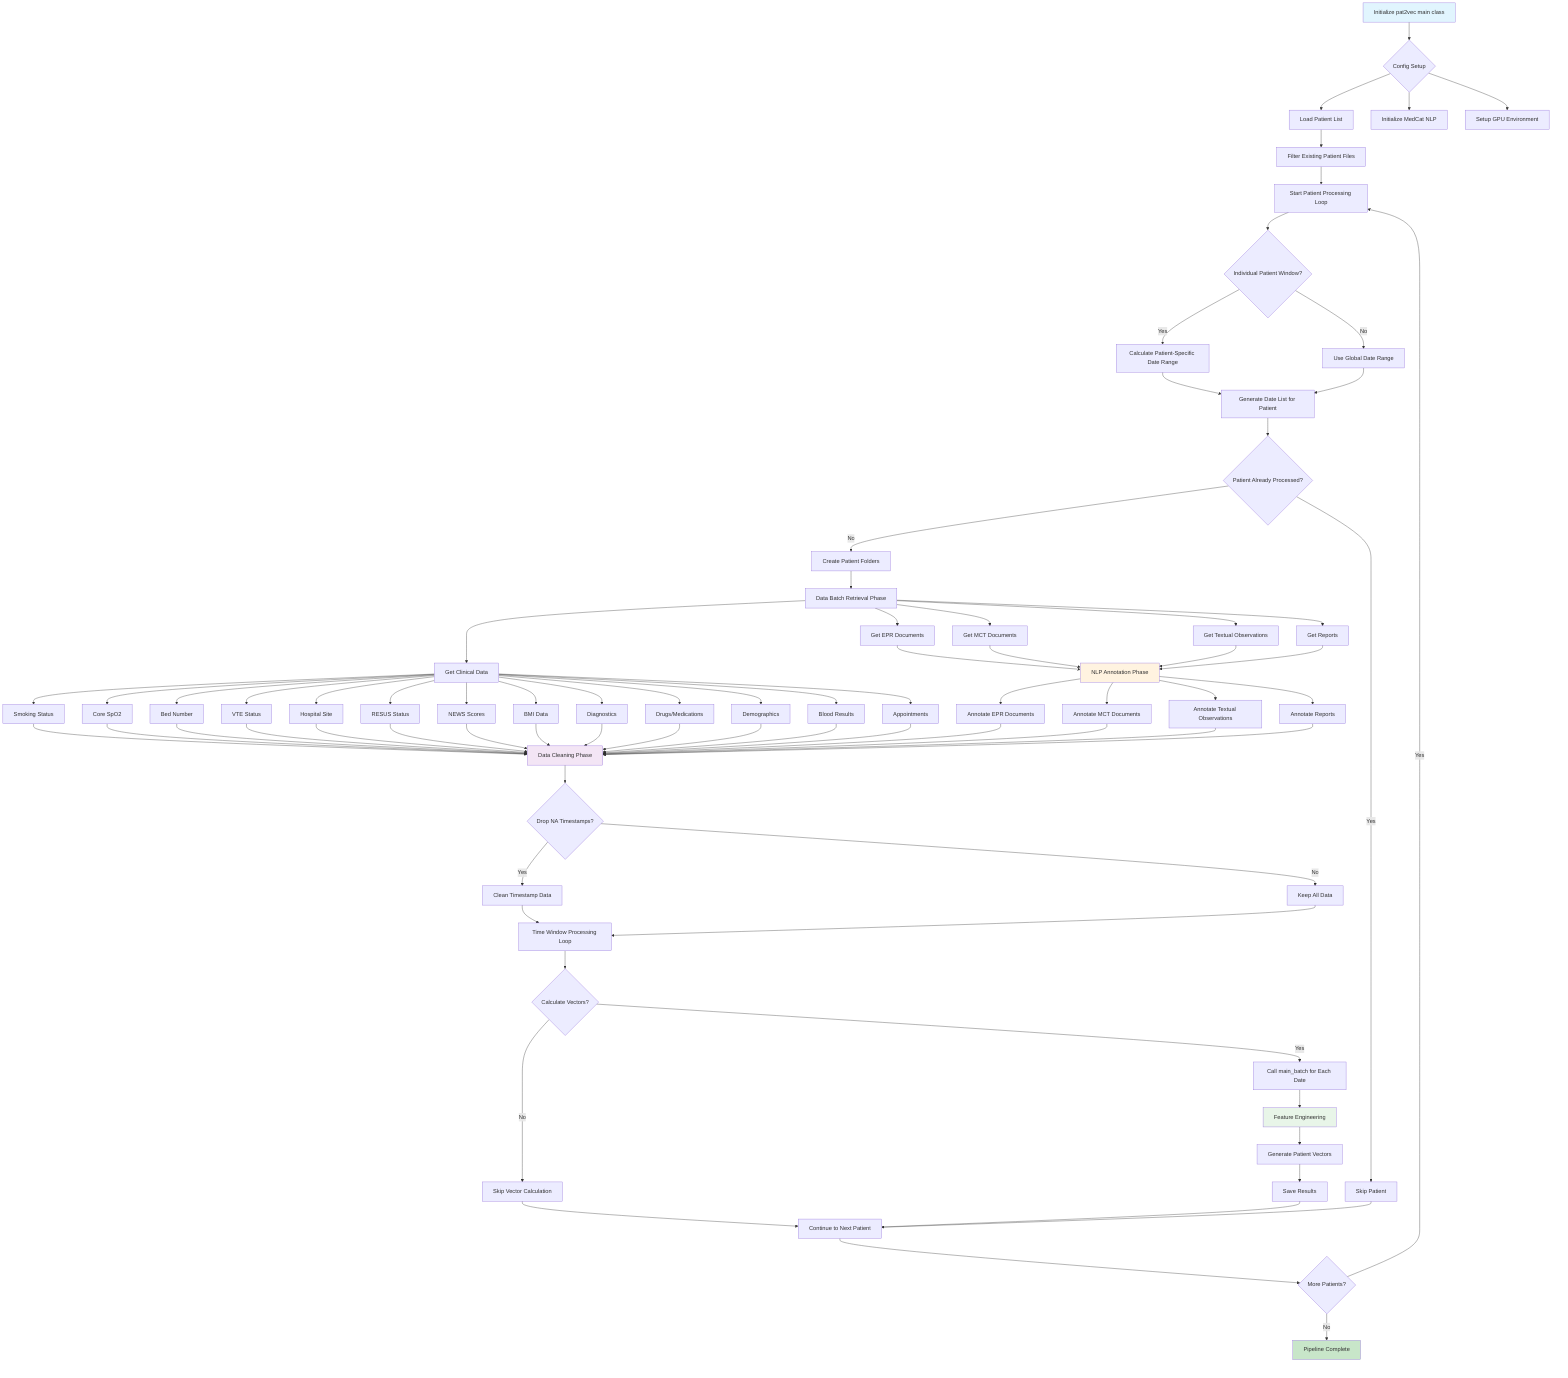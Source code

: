 flowchart TD
    A[Initialize pat2vec main class] --> B{Config Setup}
    B --> C[Load Patient List]
    B --> D[Initialize MedCat NLP]
    B --> E[Setup GPU Environment]
    
    C --> F[Filter Existing Patient Files]
    F --> G[Start Patient Processing Loop]
    
    G --> H{Individual Patient Window?}
    H -->|Yes| I[Calculate Patient-Specific Date Range]
    H -->|No| J[Use Global Date Range]
    
    I --> K[Generate Date List for Patient]
    J --> K
    
    K --> L{Patient Already Processed?}
    L -->|Yes| M[Skip Patient]
    L -->|No| N[Create Patient Folders]
    
    N --> O[Data Batch Retrieval Phase]
    
    O --> P[Get EPR Documents]
    O --> Q[Get MCT Documents]
    O --> R[Get Textual Observations]
    O --> S[Get Reports]
    O --> T[Get Clinical Data]
    
    T --> U[Smoking Status]
    T --> V[Core SpO2]
    T --> W[Bed Number]
    T --> X[VTE Status]
    T --> Y[Hospital Site]
    T --> Z[RESUS Status]
    T --> AA[NEWS Scores]
    T --> BB[BMI Data]
    T --> CC[Diagnostics]
    T --> DD[Drugs/Medications]
    T --> EE[Demographics]
    T --> FF[Blood Results]
    T --> GG[Appointments]
    
    P --> HH[NLP Annotation Phase]
    Q --> HH
    R --> HH
    S --> HH
    
    HH --> II[Annotate EPR Documents]
    HH --> JJ[Annotate MCT Documents]
    HH --> KK[Annotate Textual Observations]
    HH --> LL[Annotate Reports]
    
    U --> MM[Data Cleaning Phase]
    V --> MM
    W --> MM
    X --> MM
    Y --> MM
    Z --> MM
    AA --> MM
    BB --> MM
    CC --> MM
    DD --> MM
    EE --> MM
    FF --> MM
    GG --> MM
    II --> MM
    JJ --> MM
    KK --> MM
    LL --> MM
    
    MM --> NN{Drop NA Timestamps?}
    NN -->|Yes| OO[Clean Timestamp Data]
    NN -->|No| PP[Keep All Data]
    
    OO --> QQ[Time Window Processing Loop]
    PP --> QQ
    
    QQ --> RR{Calculate Vectors?}
    RR -->|Yes| SS[Call main_batch for Each Date]
    RR -->|No| TT[Skip Vector Calculation]
    
    SS --> UU[Feature Engineering]
    UU --> VV[Generate Patient Vectors]
    VV --> WW[Save Results]
    
    TT --> XX[Continue to Next Patient]
    WW --> XX
    M --> XX
    
    XX --> YY{More Patients?}
    YY -->|Yes| G
    YY -->|No| ZZ[Pipeline Complete]
    
    style A fill:#e1f5fe
    style ZZ fill:#c8e6c9
    style HH fill:#fff3e0
    style MM fill:#f3e5f5
    style UU fill:#e8f5e8